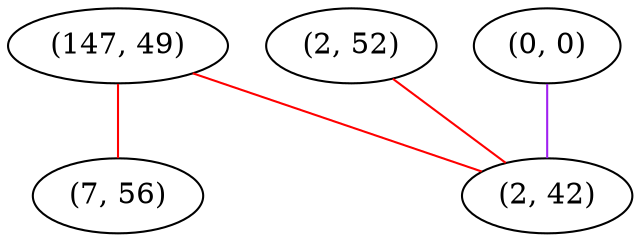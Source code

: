 graph "" {
"(147, 49)";
"(7, 56)";
"(2, 52)";
"(0, 0)";
"(2, 42)";
"(147, 49)" -- "(7, 56)"  [color=red, key=0, weight=1];
"(147, 49)" -- "(2, 42)"  [color=red, key=0, weight=1];
"(2, 52)" -- "(2, 42)"  [color=red, key=0, weight=1];
"(0, 0)" -- "(2, 42)"  [color=purple, key=0, weight=4];
}
